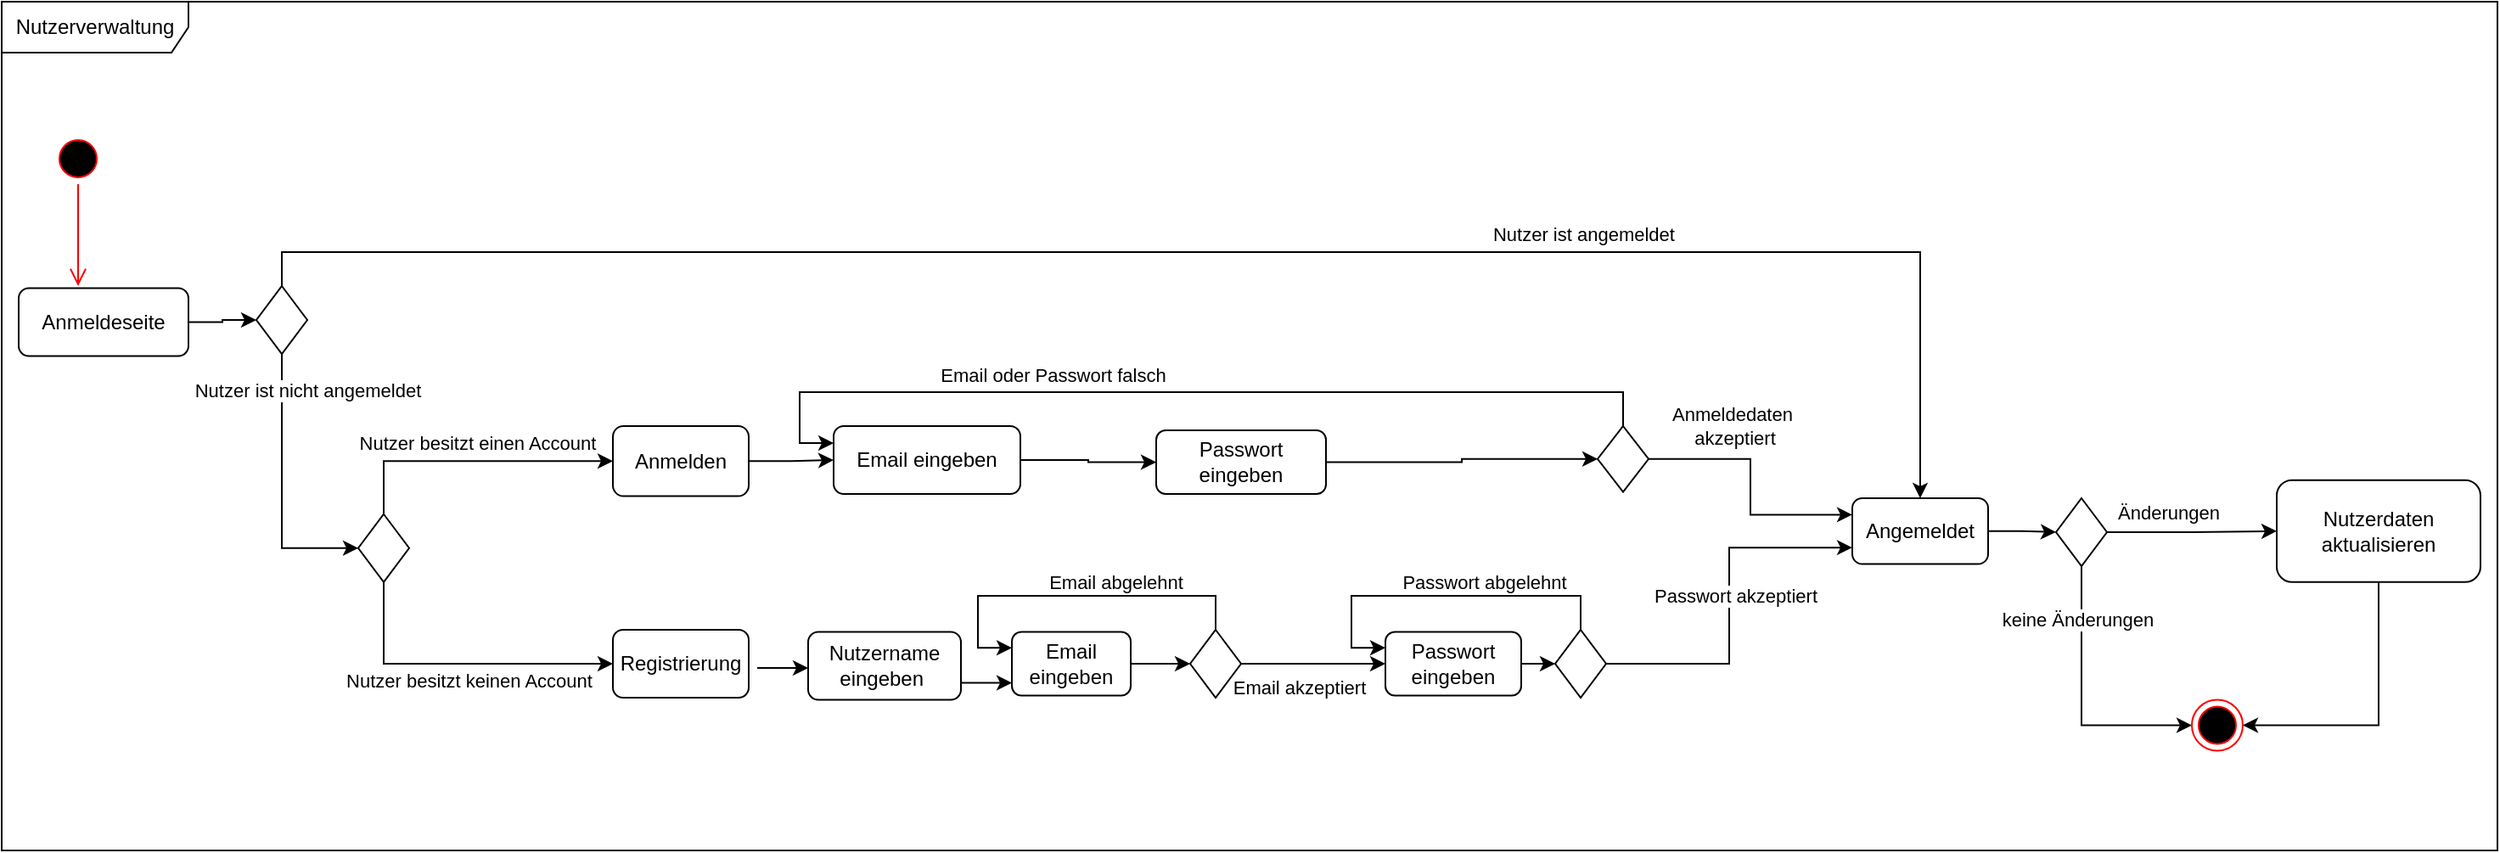 <mxfile version="28.2.7">
  <diagram name="Seite-1" id="eZVEo242rTYanCZxBgPT">
    <mxGraphModel dx="2279" dy="979" grid="1" gridSize="10" guides="1" tooltips="1" connect="1" arrows="1" fold="1" page="1" pageScale="1" pageWidth="827" pageHeight="1169" background="#FFFFFF" math="0" shadow="0">
      <root>
        <mxCell id="0" />
        <mxCell id="1" parent="0" />
        <mxCell id="JyZ3HVOwcS6z-D7WyjqZ-58" style="edgeStyle=orthogonalEdgeStyle;rounded=0;orthogonalLoop=1;jettySize=auto;html=1;exitX=1;exitY=0.75;exitDx=0;exitDy=0;" parent="1" source="JyZ3HVOwcS6z-D7WyjqZ-4" edge="1">
          <mxGeometry relative="1" as="geometry">
            <mxPoint x="265" y="511.5" as="targetPoint" />
          </mxGeometry>
        </mxCell>
        <mxCell id="JyZ3HVOwcS6z-D7WyjqZ-4" value="Nutzername eingeben&amp;nbsp;" style="rounded=1;whiteSpace=wrap;html=1;" parent="1" vertex="1">
          <mxGeometry x="145" y="481.25" width="90" height="40" as="geometry" />
        </mxCell>
        <mxCell id="JyZ3HVOwcS6z-D7WyjqZ-36" style="edgeStyle=orthogonalEdgeStyle;rounded=0;orthogonalLoop=1;jettySize=auto;html=1;exitX=1;exitY=0.5;exitDx=0;exitDy=0;entryX=0;entryY=0.5;entryDx=0;entryDy=0;" parent="1" source="JyZ3HVOwcS6z-D7WyjqZ-5" target="JyZ3HVOwcS6z-D7WyjqZ-35" edge="1">
          <mxGeometry relative="1" as="geometry" />
        </mxCell>
        <mxCell id="JyZ3HVOwcS6z-D7WyjqZ-5" value="Passwort eingeben" style="rounded=1;whiteSpace=wrap;html=1;" parent="1" vertex="1">
          <mxGeometry x="485" y="481.25" width="80" height="37.5" as="geometry" />
        </mxCell>
        <mxCell id="JyZ3HVOwcS6z-D7WyjqZ-12" value="Nutzerverwaltung" style="shape=umlFrame;whiteSpace=wrap;html=1;pointerEvents=0;width=110;height=30;" parent="1" vertex="1">
          <mxGeometry x="-330" y="110" width="1470" height="500" as="geometry" />
        </mxCell>
        <mxCell id="JyZ3HVOwcS6z-D7WyjqZ-59" style="edgeStyle=orthogonalEdgeStyle;rounded=0;orthogonalLoop=1;jettySize=auto;html=1;exitX=1;exitY=0.5;exitDx=0;exitDy=0;" parent="1" edge="1">
          <mxGeometry relative="1" as="geometry">
            <mxPoint x="115.0" y="502.5" as="sourcePoint" />
            <mxPoint x="145" y="502.5" as="targetPoint" />
            <Array as="points">
              <mxPoint x="145" y="502.5" />
            </Array>
          </mxGeometry>
        </mxCell>
        <mxCell id="JyZ3HVOwcS6z-D7WyjqZ-67" style="edgeStyle=orthogonalEdgeStyle;rounded=0;orthogonalLoop=1;jettySize=auto;html=1;exitX=1;exitY=0.5;exitDx=0;exitDy=0;entryX=0;entryY=0.5;entryDx=0;entryDy=0;" parent="1" source="JyZ3HVOwcS6z-D7WyjqZ-14" target="JyZ3HVOwcS6z-D7WyjqZ-22" edge="1">
          <mxGeometry relative="1" as="geometry" />
        </mxCell>
        <mxCell id="JyZ3HVOwcS6z-D7WyjqZ-14" value="Email eingeben" style="rounded=1;whiteSpace=wrap;html=1;" parent="1" vertex="1">
          <mxGeometry x="265" y="481.25" width="70" height="37.5" as="geometry" />
        </mxCell>
        <mxCell id="JyZ3HVOwcS6z-D7WyjqZ-51" style="edgeStyle=orthogonalEdgeStyle;rounded=0;orthogonalLoop=1;jettySize=auto;html=1;exitX=0.5;exitY=0;exitDx=0;exitDy=0;entryX=0;entryY=0.25;entryDx=0;entryDy=0;" parent="1" source="JyZ3HVOwcS6z-D7WyjqZ-22" target="JyZ3HVOwcS6z-D7WyjqZ-14" edge="1">
          <mxGeometry relative="1" as="geometry">
            <Array as="points">
              <mxPoint x="385" y="460" />
              <mxPoint x="245" y="460" />
              <mxPoint x="245" y="491" />
            </Array>
          </mxGeometry>
        </mxCell>
        <mxCell id="JyZ3HVOwcS6z-D7WyjqZ-52" value="Email abgelehnt" style="edgeLabel;html=1;align=center;verticalAlign=middle;resizable=0;points=[];" parent="JyZ3HVOwcS6z-D7WyjqZ-51" vertex="1" connectable="0">
          <mxGeometry x="-0.335" y="-1" relative="1" as="geometry">
            <mxPoint x="-9" y="-7" as="offset" />
          </mxGeometry>
        </mxCell>
        <mxCell id="JyZ3HVOwcS6z-D7WyjqZ-55" style="edgeStyle=orthogonalEdgeStyle;rounded=0;orthogonalLoop=1;jettySize=auto;html=1;exitX=1;exitY=0.5;exitDx=0;exitDy=0;entryX=0;entryY=0.5;entryDx=0;entryDy=0;" parent="1" source="JyZ3HVOwcS6z-D7WyjqZ-22" target="JyZ3HVOwcS6z-D7WyjqZ-5" edge="1">
          <mxGeometry relative="1" as="geometry" />
        </mxCell>
        <mxCell id="JyZ3HVOwcS6z-D7WyjqZ-56" value="Email akzeptiert" style="edgeLabel;html=1;align=center;verticalAlign=middle;resizable=0;points=[];" parent="JyZ3HVOwcS6z-D7WyjqZ-55" vertex="1" connectable="0">
          <mxGeometry x="-0.138" y="-2" relative="1" as="geometry">
            <mxPoint x="-3" y="12" as="offset" />
          </mxGeometry>
        </mxCell>
        <mxCell id="JyZ3HVOwcS6z-D7WyjqZ-22" value="" style="rhombus;whiteSpace=wrap;html=1;" parent="1" vertex="1">
          <mxGeometry x="370" y="480" width="30" height="40" as="geometry" />
        </mxCell>
        <mxCell id="JyZ3HVOwcS6z-D7WyjqZ-60" style="edgeStyle=orthogonalEdgeStyle;rounded=0;orthogonalLoop=1;jettySize=auto;html=1;exitX=0.5;exitY=0;exitDx=0;exitDy=0;entryX=0;entryY=0.25;entryDx=0;entryDy=0;" parent="1" source="JyZ3HVOwcS6z-D7WyjqZ-35" target="JyZ3HVOwcS6z-D7WyjqZ-5" edge="1">
          <mxGeometry relative="1" as="geometry">
            <Array as="points">
              <mxPoint x="600" y="460" />
              <mxPoint x="465" y="460" />
              <mxPoint x="465" y="491" />
            </Array>
          </mxGeometry>
        </mxCell>
        <mxCell id="JyZ3HVOwcS6z-D7WyjqZ-61" value="Passwort abgelehnt" style="edgeLabel;html=1;align=center;verticalAlign=middle;resizable=0;points=[];" parent="JyZ3HVOwcS6z-D7WyjqZ-60" vertex="1" connectable="0">
          <mxGeometry x="-0.244" y="-1" relative="1" as="geometry">
            <mxPoint y="-7" as="offset" />
          </mxGeometry>
        </mxCell>
        <mxCell id="JyZ3HVOwcS6z-D7WyjqZ-35" value="" style="rhombus;whiteSpace=wrap;html=1;" parent="1" vertex="1">
          <mxGeometry x="585" y="480" width="30" height="40" as="geometry" />
        </mxCell>
        <mxCell id="JyZ3HVOwcS6z-D7WyjqZ-64" value="Registrierung" style="rounded=1;whiteSpace=wrap;html=1;" parent="1" vertex="1">
          <mxGeometry x="30" y="480" width="80" height="40" as="geometry" />
        </mxCell>
        <mxCell id="JyZ3HVOwcS6z-D7WyjqZ-83" style="edgeStyle=orthogonalEdgeStyle;rounded=0;orthogonalLoop=1;jettySize=auto;html=1;exitX=1;exitY=0.5;exitDx=0;exitDy=0;entryX=0;entryY=0.5;entryDx=0;entryDy=0;" parent="1" source="JyZ3HVOwcS6z-D7WyjqZ-69" target="JyZ3HVOwcS6z-D7WyjqZ-71" edge="1">
          <mxGeometry relative="1" as="geometry" />
        </mxCell>
        <mxCell id="JyZ3HVOwcS6z-D7WyjqZ-69" value="Anmeldeseite" style="rounded=1;whiteSpace=wrap;html=1;" parent="1" vertex="1">
          <mxGeometry x="-320" y="278.75" width="100" height="40" as="geometry" />
        </mxCell>
        <mxCell id="JyZ3HVOwcS6z-D7WyjqZ-73" style="edgeStyle=orthogonalEdgeStyle;rounded=0;orthogonalLoop=1;jettySize=auto;html=1;exitX=0.5;exitY=0;exitDx=0;exitDy=0;entryX=0.5;entryY=0;entryDx=0;entryDy=0;" parent="1" source="JyZ3HVOwcS6z-D7WyjqZ-71" target="JyZ3HVOwcS6z-D7WyjqZ-110" edge="1">
          <mxGeometry relative="1" as="geometry">
            <mxPoint x="-60" y="196.25" as="targetPoint" />
          </mxGeometry>
        </mxCell>
        <mxCell id="JyZ3HVOwcS6z-D7WyjqZ-78" value="Nutzer ist angemeldet&amp;nbsp;" style="edgeLabel;html=1;align=center;verticalAlign=middle;resizable=0;points=[];" parent="JyZ3HVOwcS6z-D7WyjqZ-73" vertex="1" connectable="0">
          <mxGeometry x="0.424" y="3" relative="1" as="geometry">
            <mxPoint x="-17" y="-8" as="offset" />
          </mxGeometry>
        </mxCell>
        <mxCell id="JyZ3HVOwcS6z-D7WyjqZ-71" value="" style="rhombus;whiteSpace=wrap;html=1;" parent="1" vertex="1">
          <mxGeometry x="-180" y="277.5" width="30" height="40" as="geometry" />
        </mxCell>
        <mxCell id="JyZ3HVOwcS6z-D7WyjqZ-82" value="" style="edgeStyle=orthogonalEdgeStyle;rounded=0;orthogonalLoop=1;jettySize=auto;html=1;entryX=0;entryY=0.5;entryDx=0;entryDy=0;exitX=0.5;exitY=0;exitDx=0;exitDy=0;" parent="1" source="qUa8ZBTnHQT_K-n71AJ4-5" target="JyZ3HVOwcS6z-D7WyjqZ-81" edge="1">
          <mxGeometry relative="1" as="geometry">
            <mxPoint x="-44" y="410.05" as="sourcePoint" />
          </mxGeometry>
        </mxCell>
        <mxCell id="qUa8ZBTnHQT_K-n71AJ4-6" value="Nutzer besitzt einen Account" style="edgeLabel;html=1;align=center;verticalAlign=middle;resizable=0;points=[];" vertex="1" connectable="0" parent="JyZ3HVOwcS6z-D7WyjqZ-82">
          <mxGeometry x="-0.168" y="-2" relative="1" as="geometry">
            <mxPoint x="17" y="-13" as="offset" />
          </mxGeometry>
        </mxCell>
        <mxCell id="JyZ3HVOwcS6z-D7WyjqZ-76" style="edgeStyle=orthogonalEdgeStyle;rounded=0;orthogonalLoop=1;jettySize=auto;html=1;exitX=0.5;exitY=1;exitDx=0;exitDy=0;entryX=0;entryY=0.5;entryDx=0;entryDy=0;" parent="1" source="JyZ3HVOwcS6z-D7WyjqZ-71" target="qUa8ZBTnHQT_K-n71AJ4-5" edge="1">
          <mxGeometry relative="1" as="geometry">
            <mxPoint x="-48" y="440.29" as="targetPoint" />
          </mxGeometry>
        </mxCell>
        <mxCell id="JyZ3HVOwcS6z-D7WyjqZ-77" value="Nutzer ist nicht angemeldet" style="edgeLabel;html=1;align=center;verticalAlign=middle;resizable=0;points=[];" parent="JyZ3HVOwcS6z-D7WyjqZ-76" vertex="1" connectable="0">
          <mxGeometry x="0.262" y="1" relative="1" as="geometry">
            <mxPoint x="14" y="-79" as="offset" />
          </mxGeometry>
        </mxCell>
        <mxCell id="JyZ3HVOwcS6z-D7WyjqZ-89" value="" style="edgeStyle=orthogonalEdgeStyle;rounded=0;orthogonalLoop=1;jettySize=auto;html=1;" parent="1" source="JyZ3HVOwcS6z-D7WyjqZ-81" target="JyZ3HVOwcS6z-D7WyjqZ-84" edge="1">
          <mxGeometry relative="1" as="geometry" />
        </mxCell>
        <mxCell id="JyZ3HVOwcS6z-D7WyjqZ-81" value="Anmelden" style="rounded=1;whiteSpace=wrap;html=1;" parent="1" vertex="1">
          <mxGeometry x="30" y="360" width="80" height="41.25" as="geometry" />
        </mxCell>
        <mxCell id="JyZ3HVOwcS6z-D7WyjqZ-98" value="" style="edgeStyle=orthogonalEdgeStyle;rounded=0;orthogonalLoop=1;jettySize=auto;html=1;" parent="1" source="JyZ3HVOwcS6z-D7WyjqZ-84" target="JyZ3HVOwcS6z-D7WyjqZ-86" edge="1">
          <mxGeometry relative="1" as="geometry" />
        </mxCell>
        <mxCell id="JyZ3HVOwcS6z-D7WyjqZ-84" value="Email eingeben" style="rounded=1;whiteSpace=wrap;html=1;" parent="1" vertex="1">
          <mxGeometry x="160" y="360" width="110" height="40" as="geometry" />
        </mxCell>
        <mxCell id="JyZ3HVOwcS6z-D7WyjqZ-95" value="" style="edgeStyle=orthogonalEdgeStyle;rounded=0;orthogonalLoop=1;jettySize=auto;html=1;" parent="1" source="JyZ3HVOwcS6z-D7WyjqZ-86" target="JyZ3HVOwcS6z-D7WyjqZ-87" edge="1">
          <mxGeometry relative="1" as="geometry" />
        </mxCell>
        <mxCell id="JyZ3HVOwcS6z-D7WyjqZ-86" value="Passwort eingeben" style="rounded=1;whiteSpace=wrap;html=1;" parent="1" vertex="1">
          <mxGeometry x="350" y="362.5" width="100" height="37.5" as="geometry" />
        </mxCell>
        <mxCell id="JyZ3HVOwcS6z-D7WyjqZ-99" style="edgeStyle=orthogonalEdgeStyle;rounded=0;orthogonalLoop=1;jettySize=auto;html=1;exitX=0.5;exitY=0;exitDx=0;exitDy=0;entryX=0;entryY=0.25;entryDx=0;entryDy=0;" parent="1" source="JyZ3HVOwcS6z-D7WyjqZ-87" target="JyZ3HVOwcS6z-D7WyjqZ-84" edge="1">
          <mxGeometry relative="1" as="geometry" />
        </mxCell>
        <mxCell id="JyZ3HVOwcS6z-D7WyjqZ-100" value="Email oder Passwort falsch" style="edgeLabel;html=1;align=center;verticalAlign=middle;resizable=0;points=[];" parent="JyZ3HVOwcS6z-D7WyjqZ-99" vertex="1" connectable="0">
          <mxGeometry x="0.283" y="-2" relative="1" as="geometry">
            <mxPoint y="-8" as="offset" />
          </mxGeometry>
        </mxCell>
        <mxCell id="JyZ3HVOwcS6z-D7WyjqZ-87" value="" style="rhombus;whiteSpace=wrap;html=1;" parent="1" vertex="1">
          <mxGeometry x="610" y="360" width="30" height="38.75" as="geometry" />
        </mxCell>
        <mxCell id="JyZ3HVOwcS6z-D7WyjqZ-104" value="Anmeldedaten&lt;div&gt;&amp;nbsp;akzeptiert&lt;/div&gt;" style="edgeStyle=orthogonalEdgeStyle;rounded=0;orthogonalLoop=1;jettySize=auto;html=1;exitX=1;exitY=0.5;exitDx=0;exitDy=0;entryX=0;entryY=0.25;entryDx=0;entryDy=0;" parent="1" source="JyZ3HVOwcS6z-D7WyjqZ-87" target="JyZ3HVOwcS6z-D7WyjqZ-110" edge="1">
          <mxGeometry x="-0.346" y="19" relative="1" as="geometry">
            <mxPoint x="-1" as="offset" />
            <mxPoint x="712.0" y="379.96" as="targetPoint" />
          </mxGeometry>
        </mxCell>
        <mxCell id="JyZ3HVOwcS6z-D7WyjqZ-105" style="edgeStyle=orthogonalEdgeStyle;rounded=0;orthogonalLoop=1;jettySize=auto;html=1;exitX=1;exitY=0.5;exitDx=0;exitDy=0;entryX=0;entryY=0.75;entryDx=0;entryDy=0;" parent="1" source="JyZ3HVOwcS6z-D7WyjqZ-35" target="JyZ3HVOwcS6z-D7WyjqZ-110" edge="1">
          <mxGeometry relative="1" as="geometry">
            <mxPoint x="711.0" y="500.02" as="targetPoint" />
          </mxGeometry>
        </mxCell>
        <mxCell id="JyZ3HVOwcS6z-D7WyjqZ-108" value="Passwort akzeptiert" style="edgeLabel;html=1;align=center;verticalAlign=middle;resizable=0;points=[];" parent="JyZ3HVOwcS6z-D7WyjqZ-105" vertex="1" connectable="0">
          <mxGeometry x="0.214" y="-2" relative="1" as="geometry">
            <mxPoint x="1" y="17" as="offset" />
          </mxGeometry>
        </mxCell>
        <mxCell id="JyZ3HVOwcS6z-D7WyjqZ-114" value="" style="edgeStyle=orthogonalEdgeStyle;rounded=0;orthogonalLoop=1;jettySize=auto;html=1;" parent="1" source="JyZ3HVOwcS6z-D7WyjqZ-109" target="JyZ3HVOwcS6z-D7WyjqZ-113" edge="1">
          <mxGeometry relative="1" as="geometry" />
        </mxCell>
        <mxCell id="JyZ3HVOwcS6z-D7WyjqZ-119" value="Änderungen" style="edgeLabel;html=1;align=center;verticalAlign=middle;resizable=0;points=[];" parent="JyZ3HVOwcS6z-D7WyjqZ-114" vertex="1" connectable="0">
          <mxGeometry x="-0.492" relative="1" as="geometry">
            <mxPoint x="10" y="-12" as="offset" />
          </mxGeometry>
        </mxCell>
        <mxCell id="JyZ3HVOwcS6z-D7WyjqZ-117" style="edgeStyle=orthogonalEdgeStyle;rounded=0;orthogonalLoop=1;jettySize=auto;html=1;exitX=0.5;exitY=1;exitDx=0;exitDy=0;entryX=0;entryY=0.5;entryDx=0;entryDy=0;" parent="1" source="JyZ3HVOwcS6z-D7WyjqZ-109" target="qUa8ZBTnHQT_K-n71AJ4-1" edge="1">
          <mxGeometry relative="1" as="geometry">
            <mxPoint x="960" y="535" as="targetPoint" />
          </mxGeometry>
        </mxCell>
        <mxCell id="JyZ3HVOwcS6z-D7WyjqZ-118" value="keine Änderungen&amp;nbsp;" style="edgeLabel;html=1;align=center;verticalAlign=middle;resizable=0;points=[];" parent="JyZ3HVOwcS6z-D7WyjqZ-117" vertex="1" connectable="0">
          <mxGeometry x="-0.625" y="-1" relative="1" as="geometry">
            <mxPoint y="1" as="offset" />
          </mxGeometry>
        </mxCell>
        <mxCell id="JyZ3HVOwcS6z-D7WyjqZ-109" value="" style="rhombus;whiteSpace=wrap;html=1;" parent="1" vertex="1">
          <mxGeometry x="880" y="402.5" width="30" height="40" as="geometry" />
        </mxCell>
        <mxCell id="JyZ3HVOwcS6z-D7WyjqZ-112" value="" style="edgeStyle=orthogonalEdgeStyle;rounded=0;orthogonalLoop=1;jettySize=auto;html=1;" parent="1" source="JyZ3HVOwcS6z-D7WyjqZ-110" target="JyZ3HVOwcS6z-D7WyjqZ-109" edge="1">
          <mxGeometry relative="1" as="geometry" />
        </mxCell>
        <mxCell id="JyZ3HVOwcS6z-D7WyjqZ-110" value="Angemeldet" style="rounded=1;whiteSpace=wrap;html=1;" parent="1" vertex="1">
          <mxGeometry x="760" y="402.5" width="80" height="38.75" as="geometry" />
        </mxCell>
        <mxCell id="JyZ3HVOwcS6z-D7WyjqZ-116" style="edgeStyle=orthogonalEdgeStyle;rounded=0;orthogonalLoop=1;jettySize=auto;html=1;entryX=1;entryY=0.5;entryDx=0;entryDy=0;exitX=0.5;exitY=1;exitDx=0;exitDy=0;" parent="1" source="JyZ3HVOwcS6z-D7WyjqZ-113" target="qUa8ZBTnHQT_K-n71AJ4-1" edge="1">
          <mxGeometry relative="1" as="geometry">
            <mxPoint x="990" y="535" as="targetPoint" />
          </mxGeometry>
        </mxCell>
        <mxCell id="JyZ3HVOwcS6z-D7WyjqZ-113" value="Nutzerdaten aktualisieren" style="rounded=1;whiteSpace=wrap;html=1;" parent="1" vertex="1">
          <mxGeometry x="1010" y="391.88" width="120" height="60" as="geometry" />
        </mxCell>
        <mxCell id="qUa8ZBTnHQT_K-n71AJ4-1" value="" style="ellipse;html=1;shape=endState;fillColor=#000000;strokeColor=#ff0000;" vertex="1" parent="1">
          <mxGeometry x="960" y="521.25" width="30" height="30" as="geometry" />
        </mxCell>
        <mxCell id="qUa8ZBTnHQT_K-n71AJ4-3" value="" style="ellipse;html=1;shape=startState;fillColor=#000000;strokeColor=#ff0000;" vertex="1" parent="1">
          <mxGeometry x="-300" y="187.5" width="30" height="30" as="geometry" />
        </mxCell>
        <mxCell id="qUa8ZBTnHQT_K-n71AJ4-4" value="" style="edgeStyle=orthogonalEdgeStyle;html=1;verticalAlign=bottom;endArrow=open;endSize=8;strokeColor=#ff0000;rounded=0;" edge="1" source="qUa8ZBTnHQT_K-n71AJ4-3" parent="1">
          <mxGeometry relative="1" as="geometry">
            <mxPoint x="-285" y="277.5" as="targetPoint" />
          </mxGeometry>
        </mxCell>
        <mxCell id="qUa8ZBTnHQT_K-n71AJ4-9" style="edgeStyle=orthogonalEdgeStyle;rounded=0;orthogonalLoop=1;jettySize=auto;html=1;exitX=0.5;exitY=1;exitDx=0;exitDy=0;entryX=0;entryY=0.5;entryDx=0;entryDy=0;" edge="1" parent="1" source="qUa8ZBTnHQT_K-n71AJ4-5" target="JyZ3HVOwcS6z-D7WyjqZ-64">
          <mxGeometry relative="1" as="geometry" />
        </mxCell>
        <mxCell id="qUa8ZBTnHQT_K-n71AJ4-10" value="Nutzer besitzt keinen Account" style="edgeLabel;html=1;align=center;verticalAlign=middle;resizable=0;points=[];" vertex="1" connectable="0" parent="qUa8ZBTnHQT_K-n71AJ4-9">
          <mxGeometry x="0.066" y="-1" relative="1" as="geometry">
            <mxPoint y="9" as="offset" />
          </mxGeometry>
        </mxCell>
        <mxCell id="qUa8ZBTnHQT_K-n71AJ4-5" value="" style="rhombus;whiteSpace=wrap;html=1;" vertex="1" parent="1">
          <mxGeometry x="-120" y="411.88" width="30" height="40" as="geometry" />
        </mxCell>
      </root>
    </mxGraphModel>
  </diagram>
</mxfile>
